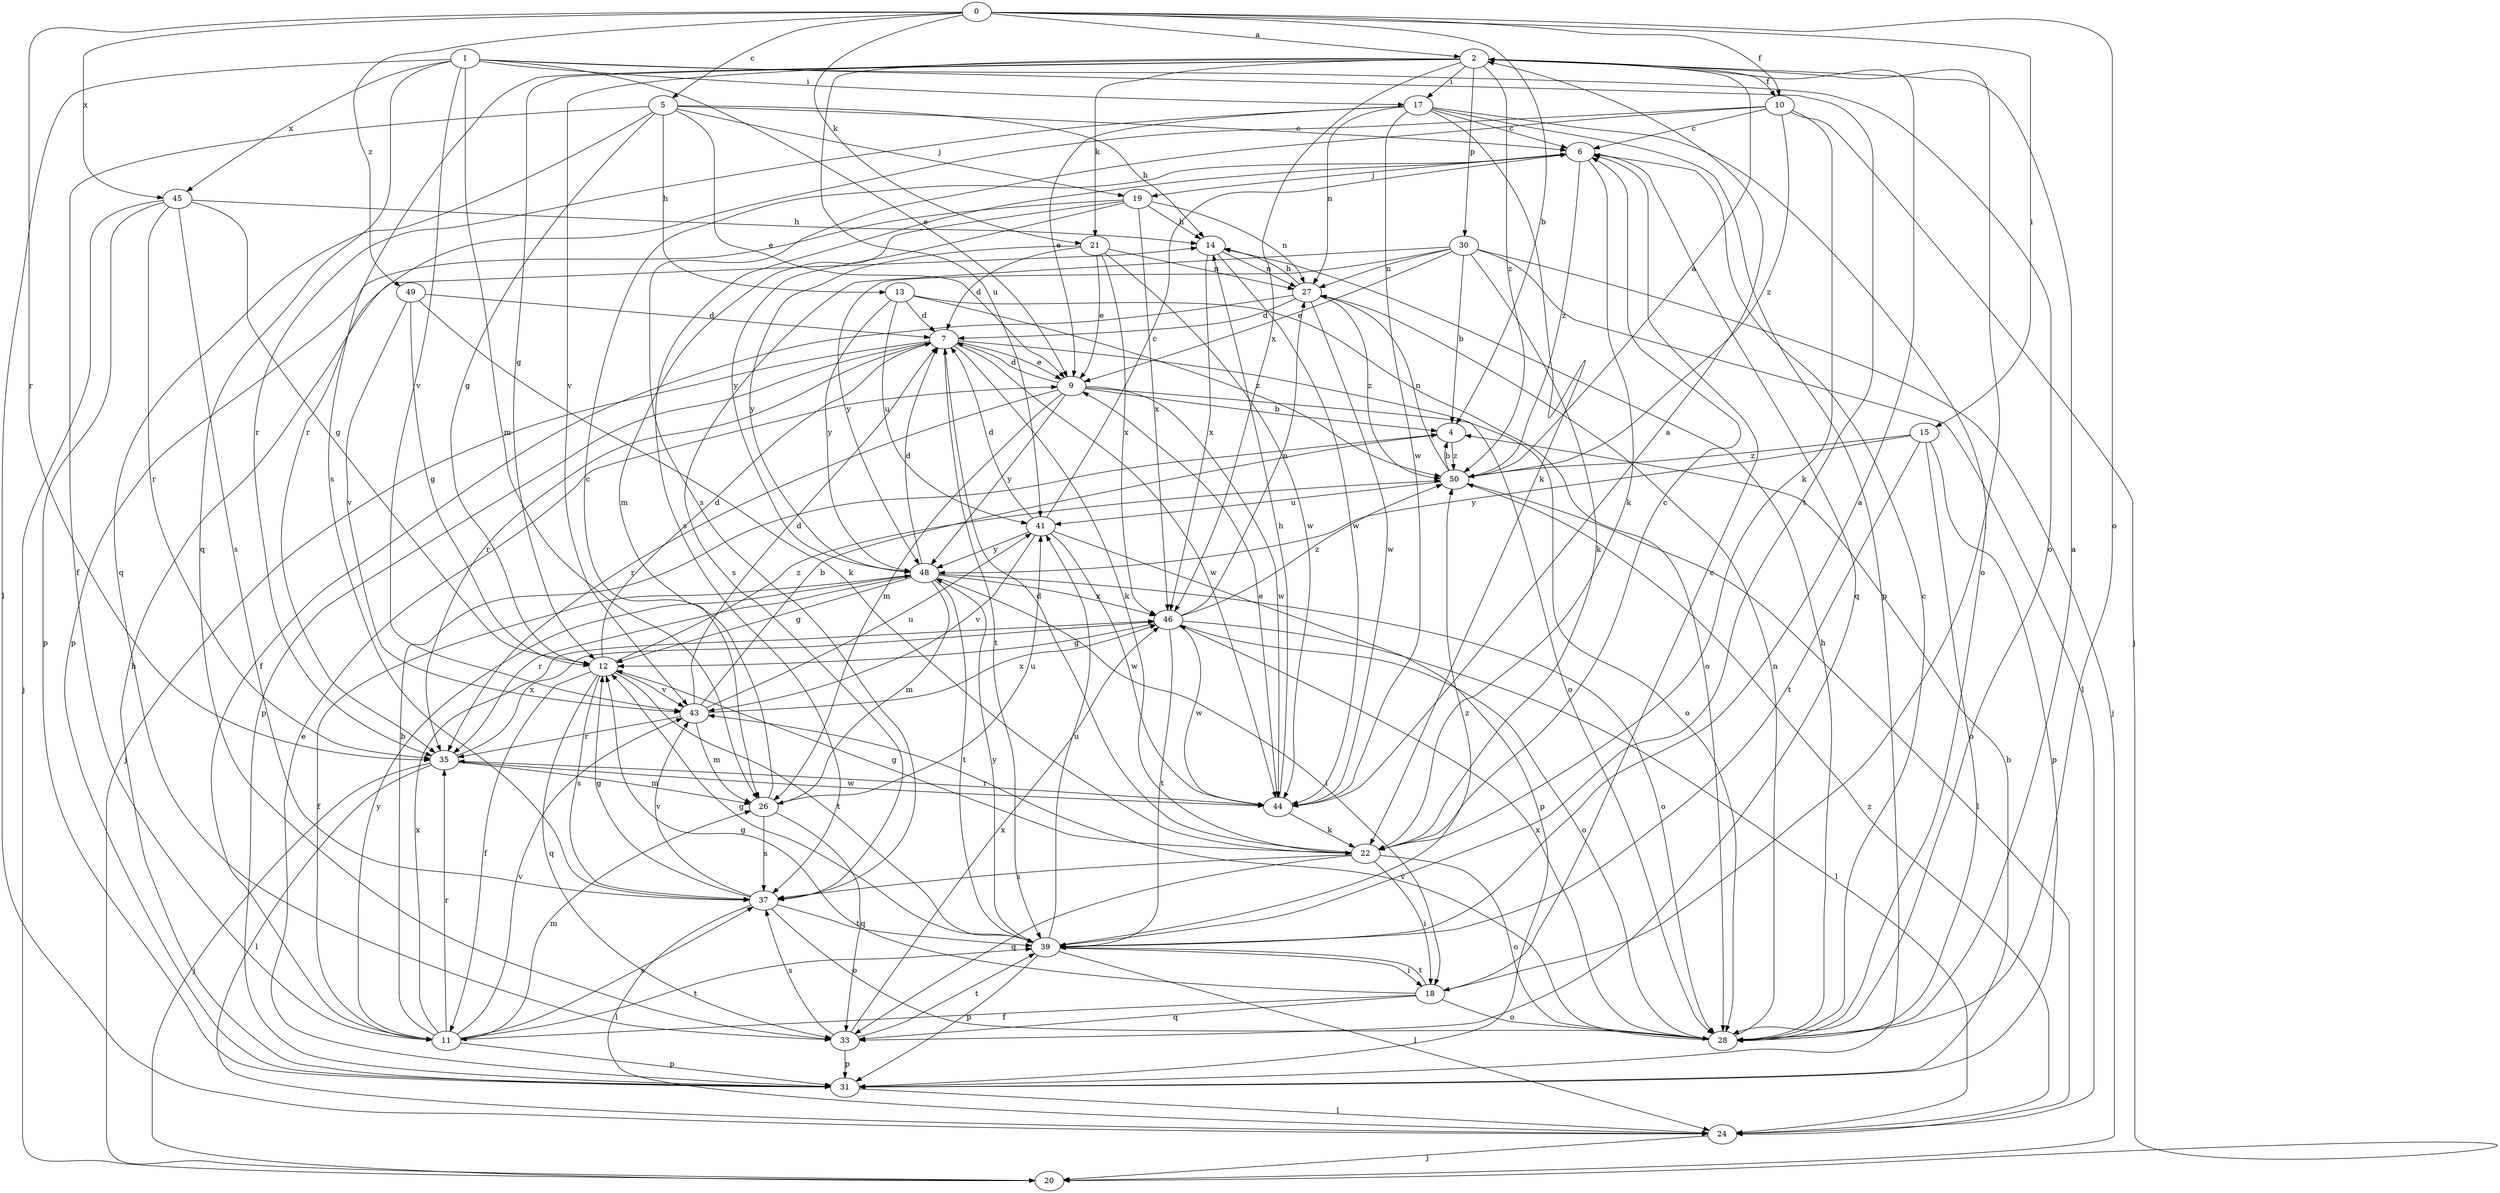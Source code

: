 strict digraph  {
0;
1;
2;
4;
5;
6;
7;
9;
10;
11;
12;
13;
14;
15;
17;
18;
19;
20;
21;
22;
24;
26;
27;
28;
30;
31;
33;
35;
37;
39;
41;
43;
44;
45;
46;
48;
49;
50;
0 -> 2  [label=a];
0 -> 4  [label=b];
0 -> 5  [label=c];
0 -> 10  [label=f];
0 -> 15  [label=i];
0 -> 21  [label=k];
0 -> 28  [label=o];
0 -> 35  [label=r];
0 -> 45  [label=x];
0 -> 49  [label=z];
1 -> 9  [label=e];
1 -> 17  [label=i];
1 -> 24  [label=l];
1 -> 26  [label=m];
1 -> 28  [label=o];
1 -> 33  [label=q];
1 -> 39  [label=t];
1 -> 43  [label=v];
1 -> 45  [label=x];
2 -> 10  [label=f];
2 -> 12  [label=g];
2 -> 17  [label=i];
2 -> 18  [label=i];
2 -> 21  [label=k];
2 -> 30  [label=p];
2 -> 37  [label=s];
2 -> 41  [label=u];
2 -> 43  [label=v];
2 -> 46  [label=x];
2 -> 50  [label=z];
4 -> 50  [label=z];
5 -> 6  [label=c];
5 -> 9  [label=e];
5 -> 11  [label=f];
5 -> 12  [label=g];
5 -> 13  [label=h];
5 -> 14  [label=h];
5 -> 19  [label=j];
5 -> 33  [label=q];
6 -> 19  [label=j];
6 -> 22  [label=k];
6 -> 33  [label=q];
6 -> 37  [label=s];
6 -> 50  [label=z];
7 -> 9  [label=e];
7 -> 20  [label=j];
7 -> 22  [label=k];
7 -> 28  [label=o];
7 -> 31  [label=p];
7 -> 35  [label=r];
7 -> 39  [label=t];
7 -> 44  [label=w];
9 -> 4  [label=b];
9 -> 7  [label=d];
9 -> 26  [label=m];
9 -> 28  [label=o];
9 -> 35  [label=r];
9 -> 44  [label=w];
9 -> 48  [label=y];
10 -> 6  [label=c];
10 -> 20  [label=j];
10 -> 22  [label=k];
10 -> 35  [label=r];
10 -> 37  [label=s];
10 -> 50  [label=z];
11 -> 4  [label=b];
11 -> 26  [label=m];
11 -> 31  [label=p];
11 -> 35  [label=r];
11 -> 37  [label=s];
11 -> 39  [label=t];
11 -> 43  [label=v];
11 -> 46  [label=x];
11 -> 48  [label=y];
12 -> 7  [label=d];
12 -> 11  [label=f];
12 -> 33  [label=q];
12 -> 37  [label=s];
12 -> 39  [label=t];
12 -> 43  [label=v];
12 -> 50  [label=z];
13 -> 7  [label=d];
13 -> 28  [label=o];
13 -> 41  [label=u];
13 -> 48  [label=y];
13 -> 50  [label=z];
14 -> 27  [label=n];
14 -> 44  [label=w];
14 -> 46  [label=x];
15 -> 28  [label=o];
15 -> 31  [label=p];
15 -> 39  [label=t];
15 -> 48  [label=y];
15 -> 50  [label=z];
17 -> 6  [label=c];
17 -> 9  [label=e];
17 -> 22  [label=k];
17 -> 27  [label=n];
17 -> 28  [label=o];
17 -> 31  [label=p];
17 -> 35  [label=r];
17 -> 44  [label=w];
18 -> 6  [label=c];
18 -> 11  [label=f];
18 -> 12  [label=g];
18 -> 28  [label=o];
18 -> 33  [label=q];
18 -> 39  [label=t];
19 -> 14  [label=h];
19 -> 26  [label=m];
19 -> 27  [label=n];
19 -> 31  [label=p];
19 -> 46  [label=x];
19 -> 48  [label=y];
21 -> 7  [label=d];
21 -> 9  [label=e];
21 -> 27  [label=n];
21 -> 44  [label=w];
21 -> 46  [label=x];
21 -> 48  [label=y];
22 -> 6  [label=c];
22 -> 7  [label=d];
22 -> 12  [label=g];
22 -> 18  [label=i];
22 -> 28  [label=o];
22 -> 33  [label=q];
22 -> 37  [label=s];
24 -> 20  [label=j];
24 -> 50  [label=z];
26 -> 6  [label=c];
26 -> 33  [label=q];
26 -> 37  [label=s];
26 -> 41  [label=u];
27 -> 7  [label=d];
27 -> 11  [label=f];
27 -> 14  [label=h];
27 -> 44  [label=w];
27 -> 50  [label=z];
28 -> 2  [label=a];
28 -> 6  [label=c];
28 -> 14  [label=h];
28 -> 27  [label=n];
28 -> 43  [label=v];
28 -> 46  [label=x];
30 -> 4  [label=b];
30 -> 9  [label=e];
30 -> 20  [label=j];
30 -> 22  [label=k];
30 -> 24  [label=l];
30 -> 27  [label=n];
30 -> 37  [label=s];
30 -> 48  [label=y];
31 -> 4  [label=b];
31 -> 9  [label=e];
31 -> 14  [label=h];
31 -> 24  [label=l];
33 -> 31  [label=p];
33 -> 37  [label=s];
33 -> 39  [label=t];
33 -> 46  [label=x];
35 -> 20  [label=j];
35 -> 24  [label=l];
35 -> 26  [label=m];
35 -> 44  [label=w];
35 -> 46  [label=x];
37 -> 12  [label=g];
37 -> 24  [label=l];
37 -> 28  [label=o];
37 -> 39  [label=t];
37 -> 43  [label=v];
39 -> 2  [label=a];
39 -> 12  [label=g];
39 -> 18  [label=i];
39 -> 24  [label=l];
39 -> 31  [label=p];
39 -> 41  [label=u];
39 -> 48  [label=y];
39 -> 50  [label=z];
41 -> 6  [label=c];
41 -> 7  [label=d];
41 -> 31  [label=p];
41 -> 43  [label=v];
41 -> 44  [label=w];
41 -> 48  [label=y];
43 -> 4  [label=b];
43 -> 7  [label=d];
43 -> 26  [label=m];
43 -> 35  [label=r];
43 -> 41  [label=u];
43 -> 46  [label=x];
44 -> 2  [label=a];
44 -> 9  [label=e];
44 -> 14  [label=h];
44 -> 22  [label=k];
44 -> 35  [label=r];
45 -> 12  [label=g];
45 -> 14  [label=h];
45 -> 20  [label=j];
45 -> 31  [label=p];
45 -> 35  [label=r];
45 -> 37  [label=s];
46 -> 12  [label=g];
46 -> 24  [label=l];
46 -> 27  [label=n];
46 -> 28  [label=o];
46 -> 39  [label=t];
46 -> 44  [label=w];
46 -> 50  [label=z];
48 -> 7  [label=d];
48 -> 11  [label=f];
48 -> 12  [label=g];
48 -> 18  [label=i];
48 -> 26  [label=m];
48 -> 28  [label=o];
48 -> 35  [label=r];
48 -> 39  [label=t];
48 -> 46  [label=x];
49 -> 7  [label=d];
49 -> 12  [label=g];
49 -> 22  [label=k];
49 -> 43  [label=v];
50 -> 2  [label=a];
50 -> 4  [label=b];
50 -> 24  [label=l];
50 -> 27  [label=n];
50 -> 41  [label=u];
}

